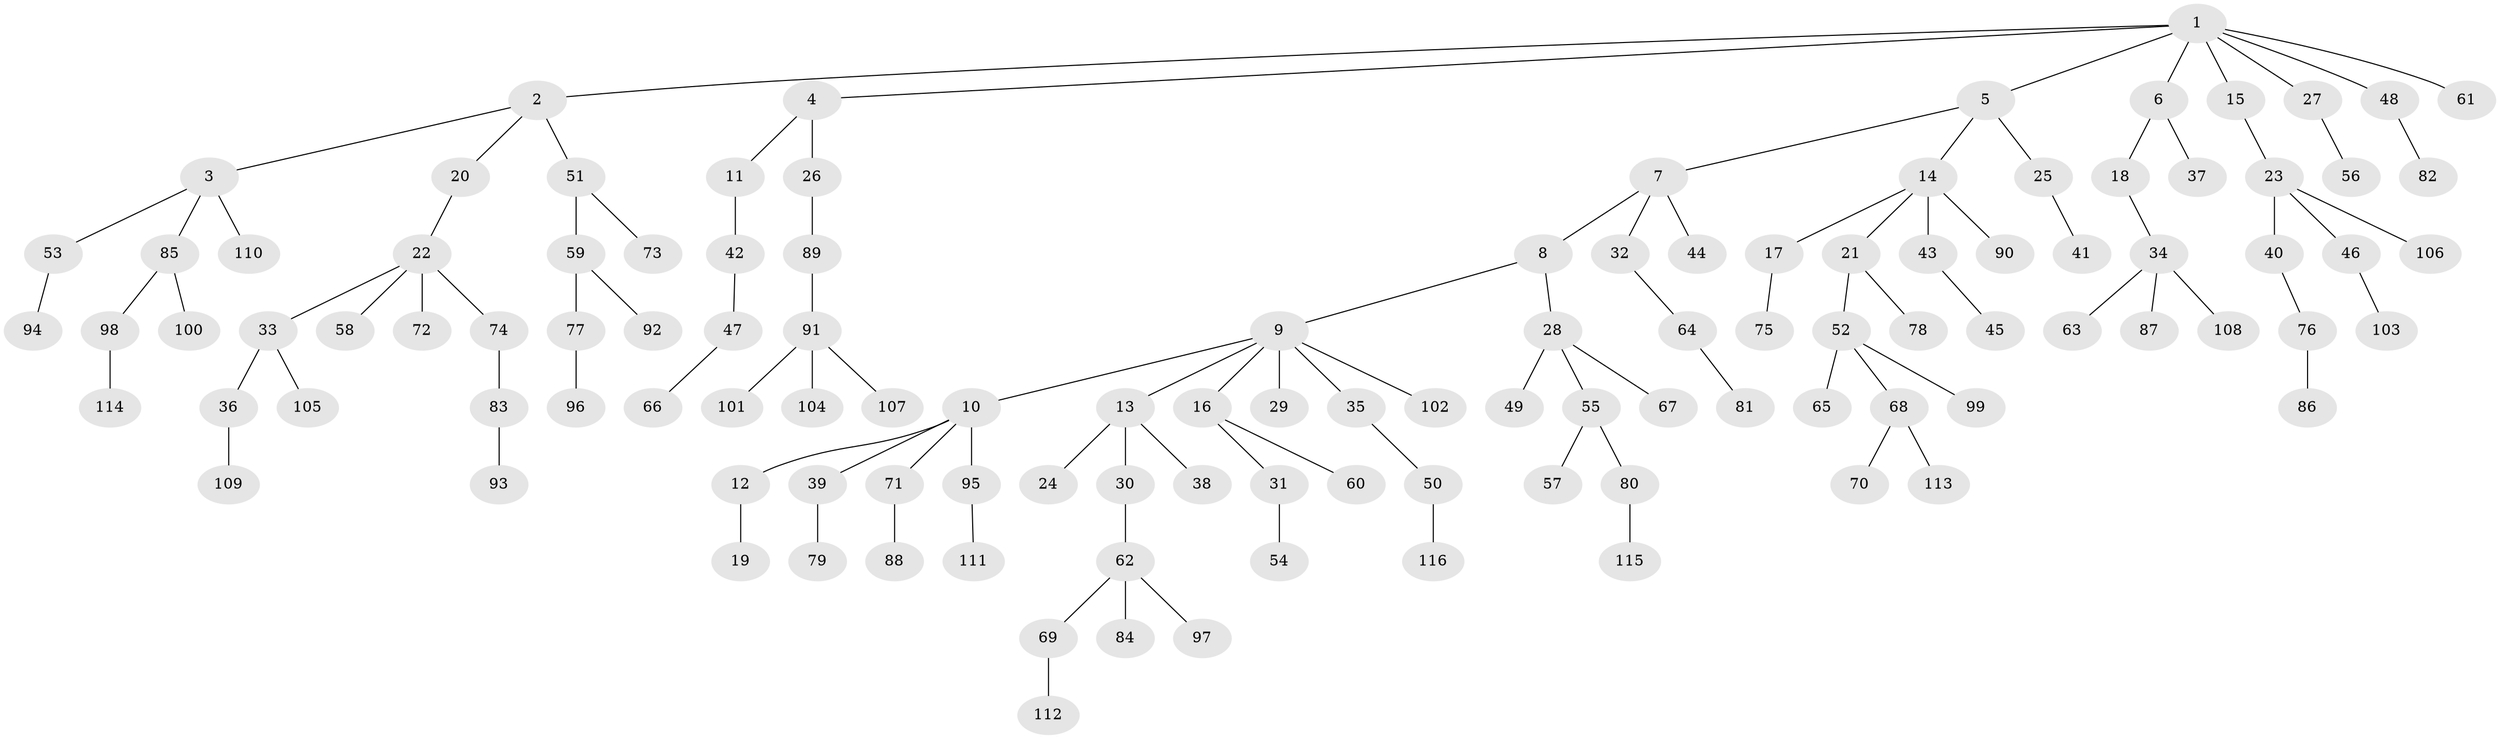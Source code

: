 // coarse degree distribution, {10: 0.012658227848101266, 6: 0.0379746835443038, 3: 0.13924050632911392, 5: 0.0379746835443038, 2: 0.16455696202531644, 1: 0.5822784810126582, 4: 0.02531645569620253}
// Generated by graph-tools (version 1.1) at 2025/24/03/03/25 07:24:07]
// undirected, 116 vertices, 115 edges
graph export_dot {
graph [start="1"]
  node [color=gray90,style=filled];
  1;
  2;
  3;
  4;
  5;
  6;
  7;
  8;
  9;
  10;
  11;
  12;
  13;
  14;
  15;
  16;
  17;
  18;
  19;
  20;
  21;
  22;
  23;
  24;
  25;
  26;
  27;
  28;
  29;
  30;
  31;
  32;
  33;
  34;
  35;
  36;
  37;
  38;
  39;
  40;
  41;
  42;
  43;
  44;
  45;
  46;
  47;
  48;
  49;
  50;
  51;
  52;
  53;
  54;
  55;
  56;
  57;
  58;
  59;
  60;
  61;
  62;
  63;
  64;
  65;
  66;
  67;
  68;
  69;
  70;
  71;
  72;
  73;
  74;
  75;
  76;
  77;
  78;
  79;
  80;
  81;
  82;
  83;
  84;
  85;
  86;
  87;
  88;
  89;
  90;
  91;
  92;
  93;
  94;
  95;
  96;
  97;
  98;
  99;
  100;
  101;
  102;
  103;
  104;
  105;
  106;
  107;
  108;
  109;
  110;
  111;
  112;
  113;
  114;
  115;
  116;
  1 -- 2;
  1 -- 4;
  1 -- 5;
  1 -- 6;
  1 -- 15;
  1 -- 27;
  1 -- 48;
  1 -- 61;
  2 -- 3;
  2 -- 20;
  2 -- 51;
  3 -- 53;
  3 -- 85;
  3 -- 110;
  4 -- 11;
  4 -- 26;
  5 -- 7;
  5 -- 14;
  5 -- 25;
  6 -- 18;
  6 -- 37;
  7 -- 8;
  7 -- 32;
  7 -- 44;
  8 -- 9;
  8 -- 28;
  9 -- 10;
  9 -- 13;
  9 -- 16;
  9 -- 29;
  9 -- 35;
  9 -- 102;
  10 -- 12;
  10 -- 39;
  10 -- 71;
  10 -- 95;
  11 -- 42;
  12 -- 19;
  13 -- 24;
  13 -- 30;
  13 -- 38;
  14 -- 17;
  14 -- 21;
  14 -- 43;
  14 -- 90;
  15 -- 23;
  16 -- 31;
  16 -- 60;
  17 -- 75;
  18 -- 34;
  20 -- 22;
  21 -- 52;
  21 -- 78;
  22 -- 33;
  22 -- 58;
  22 -- 72;
  22 -- 74;
  23 -- 40;
  23 -- 46;
  23 -- 106;
  25 -- 41;
  26 -- 89;
  27 -- 56;
  28 -- 49;
  28 -- 55;
  28 -- 67;
  30 -- 62;
  31 -- 54;
  32 -- 64;
  33 -- 36;
  33 -- 105;
  34 -- 63;
  34 -- 87;
  34 -- 108;
  35 -- 50;
  36 -- 109;
  39 -- 79;
  40 -- 76;
  42 -- 47;
  43 -- 45;
  46 -- 103;
  47 -- 66;
  48 -- 82;
  50 -- 116;
  51 -- 59;
  51 -- 73;
  52 -- 65;
  52 -- 68;
  52 -- 99;
  53 -- 94;
  55 -- 57;
  55 -- 80;
  59 -- 77;
  59 -- 92;
  62 -- 69;
  62 -- 84;
  62 -- 97;
  64 -- 81;
  68 -- 70;
  68 -- 113;
  69 -- 112;
  71 -- 88;
  74 -- 83;
  76 -- 86;
  77 -- 96;
  80 -- 115;
  83 -- 93;
  85 -- 98;
  85 -- 100;
  89 -- 91;
  91 -- 101;
  91 -- 104;
  91 -- 107;
  95 -- 111;
  98 -- 114;
}

